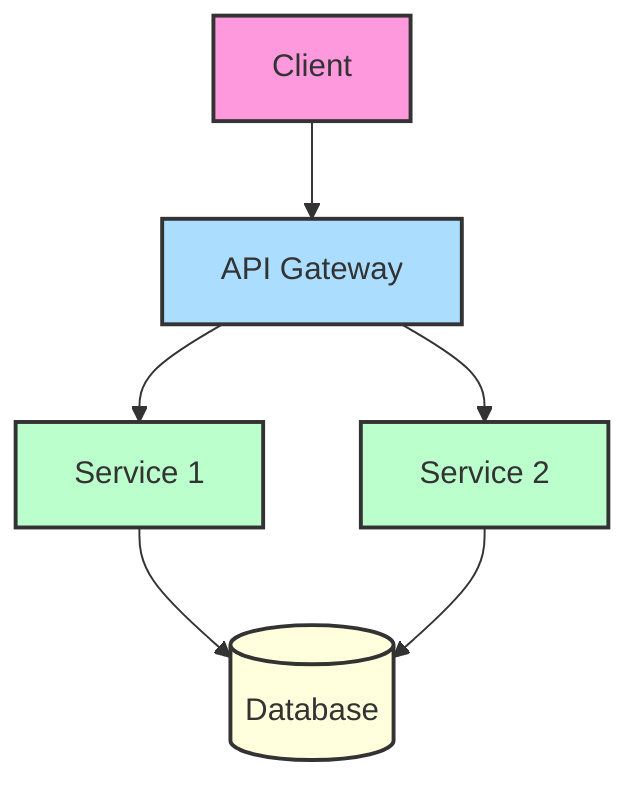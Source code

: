 graph TD
    A[Client] --> B[API Gateway]
    B --> C[Service 1]
    B --> D[Service 2]
    C --> E[(Database)]
    D --> E
    style A fill:#f9d,stroke:#333,stroke-width:2px
    style B fill:#adf,stroke:#333,stroke-width:2px
    style C fill:#bfc,stroke:#333,stroke-width:2px
    style D fill:#bfc,stroke:#333,stroke-width:2px
    style E fill:#ffd,stroke:#333,stroke-width:2px